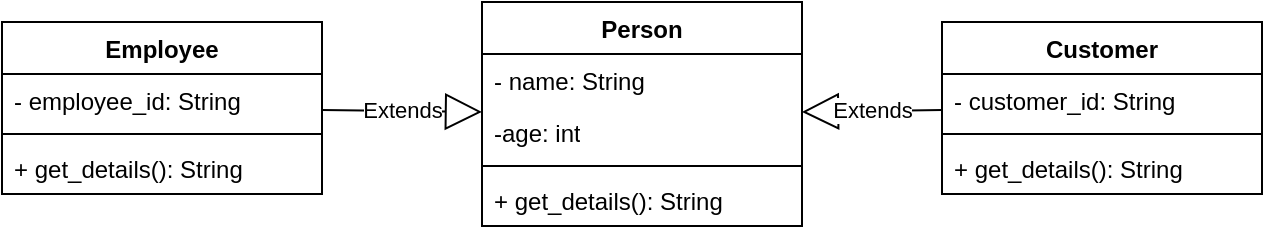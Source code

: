 <mxfile version="24.4.9" type="github">
  <diagram name="Page-1" id="wNm9S8JVCoFl-B_vGGis">
    <mxGraphModel dx="867" dy="558" grid="1" gridSize="10" guides="1" tooltips="1" connect="1" arrows="1" fold="1" page="1" pageScale="1" pageWidth="827" pageHeight="1169" math="0" shadow="0">
      <root>
        <mxCell id="0" />
        <mxCell id="1" parent="0" />
        <mxCell id="Tj2TPwXzRDP0DJeHDReM-1" value="Person" style="swimlane;fontStyle=1;align=center;verticalAlign=top;childLayout=stackLayout;horizontal=1;startSize=26;horizontalStack=0;resizeParent=1;resizeParentMax=0;resizeLast=0;collapsible=1;marginBottom=0;whiteSpace=wrap;html=1;" vertex="1" parent="1">
          <mxGeometry x="300" y="80" width="160" height="112" as="geometry" />
        </mxCell>
        <mxCell id="Tj2TPwXzRDP0DJeHDReM-2" value="- name: String" style="text;strokeColor=none;fillColor=none;align=left;verticalAlign=top;spacingLeft=4;spacingRight=4;overflow=hidden;rotatable=0;points=[[0,0.5],[1,0.5]];portConstraint=eastwest;whiteSpace=wrap;html=1;" vertex="1" parent="Tj2TPwXzRDP0DJeHDReM-1">
          <mxGeometry y="26" width="160" height="26" as="geometry" />
        </mxCell>
        <mxCell id="Tj2TPwXzRDP0DJeHDReM-14" value="-age: int" style="text;strokeColor=none;fillColor=none;align=left;verticalAlign=top;spacingLeft=4;spacingRight=4;overflow=hidden;rotatable=0;points=[[0,0.5],[1,0.5]];portConstraint=eastwest;whiteSpace=wrap;html=1;" vertex="1" parent="Tj2TPwXzRDP0DJeHDReM-1">
          <mxGeometry y="52" width="160" height="26" as="geometry" />
        </mxCell>
        <mxCell id="Tj2TPwXzRDP0DJeHDReM-3" value="" style="line;strokeWidth=1;fillColor=none;align=left;verticalAlign=middle;spacingTop=-1;spacingLeft=3;spacingRight=3;rotatable=0;labelPosition=right;points=[];portConstraint=eastwest;strokeColor=inherit;" vertex="1" parent="Tj2TPwXzRDP0DJeHDReM-1">
          <mxGeometry y="78" width="160" height="8" as="geometry" />
        </mxCell>
        <mxCell id="Tj2TPwXzRDP0DJeHDReM-4" value="+ get_details(): String" style="text;strokeColor=none;fillColor=none;align=left;verticalAlign=top;spacingLeft=4;spacingRight=4;overflow=hidden;rotatable=0;points=[[0,0.5],[1,0.5]];portConstraint=eastwest;whiteSpace=wrap;html=1;" vertex="1" parent="Tj2TPwXzRDP0DJeHDReM-1">
          <mxGeometry y="86" width="160" height="26" as="geometry" />
        </mxCell>
        <mxCell id="Tj2TPwXzRDP0DJeHDReM-5" value="Employee" style="swimlane;fontStyle=1;align=center;verticalAlign=top;childLayout=stackLayout;horizontal=1;startSize=26;horizontalStack=0;resizeParent=1;resizeParentMax=0;resizeLast=0;collapsible=1;marginBottom=0;whiteSpace=wrap;html=1;" vertex="1" parent="1">
          <mxGeometry x="60" y="90" width="160" height="86" as="geometry" />
        </mxCell>
        <mxCell id="Tj2TPwXzRDP0DJeHDReM-6" value="- employee_id: String" style="text;strokeColor=none;fillColor=none;align=left;verticalAlign=top;spacingLeft=4;spacingRight=4;overflow=hidden;rotatable=0;points=[[0,0.5],[1,0.5]];portConstraint=eastwest;whiteSpace=wrap;html=1;" vertex="1" parent="Tj2TPwXzRDP0DJeHDReM-5">
          <mxGeometry y="26" width="160" height="26" as="geometry" />
        </mxCell>
        <mxCell id="Tj2TPwXzRDP0DJeHDReM-7" value="" style="line;strokeWidth=1;fillColor=none;align=left;verticalAlign=middle;spacingTop=-1;spacingLeft=3;spacingRight=3;rotatable=0;labelPosition=right;points=[];portConstraint=eastwest;strokeColor=inherit;" vertex="1" parent="Tj2TPwXzRDP0DJeHDReM-5">
          <mxGeometry y="52" width="160" height="8" as="geometry" />
        </mxCell>
        <mxCell id="Tj2TPwXzRDP0DJeHDReM-8" value="+ get_details(): String" style="text;strokeColor=none;fillColor=none;align=left;verticalAlign=top;spacingLeft=4;spacingRight=4;overflow=hidden;rotatable=0;points=[[0,0.5],[1,0.5]];portConstraint=eastwest;whiteSpace=wrap;html=1;" vertex="1" parent="Tj2TPwXzRDP0DJeHDReM-5">
          <mxGeometry y="60" width="160" height="26" as="geometry" />
        </mxCell>
        <mxCell id="Tj2TPwXzRDP0DJeHDReM-9" value="Customer" style="swimlane;fontStyle=1;align=center;verticalAlign=top;childLayout=stackLayout;horizontal=1;startSize=26;horizontalStack=0;resizeParent=1;resizeParentMax=0;resizeLast=0;collapsible=1;marginBottom=0;whiteSpace=wrap;html=1;" vertex="1" parent="1">
          <mxGeometry x="530" y="90" width="160" height="86" as="geometry" />
        </mxCell>
        <mxCell id="Tj2TPwXzRDP0DJeHDReM-10" value="- customer_id: String" style="text;strokeColor=none;fillColor=none;align=left;verticalAlign=top;spacingLeft=4;spacingRight=4;overflow=hidden;rotatable=0;points=[[0,0.5],[1,0.5]];portConstraint=eastwest;whiteSpace=wrap;html=1;" vertex="1" parent="Tj2TPwXzRDP0DJeHDReM-9">
          <mxGeometry y="26" width="160" height="26" as="geometry" />
        </mxCell>
        <mxCell id="Tj2TPwXzRDP0DJeHDReM-11" value="" style="line;strokeWidth=1;fillColor=none;align=left;verticalAlign=middle;spacingTop=-1;spacingLeft=3;spacingRight=3;rotatable=0;labelPosition=right;points=[];portConstraint=eastwest;strokeColor=inherit;" vertex="1" parent="Tj2TPwXzRDP0DJeHDReM-9">
          <mxGeometry y="52" width="160" height="8" as="geometry" />
        </mxCell>
        <mxCell id="Tj2TPwXzRDP0DJeHDReM-12" value="+ get_details(): String" style="text;strokeColor=none;fillColor=none;align=left;verticalAlign=top;spacingLeft=4;spacingRight=4;overflow=hidden;rotatable=0;points=[[0,0.5],[1,0.5]];portConstraint=eastwest;whiteSpace=wrap;html=1;" vertex="1" parent="Tj2TPwXzRDP0DJeHDReM-9">
          <mxGeometry y="60" width="160" height="26" as="geometry" />
        </mxCell>
        <mxCell id="Tj2TPwXzRDP0DJeHDReM-16" value="Extends" style="endArrow=block;endSize=16;endFill=0;html=1;rounded=0;" edge="1" parent="1" source="Tj2TPwXzRDP0DJeHDReM-5" target="Tj2TPwXzRDP0DJeHDReM-1">
          <mxGeometry width="160" relative="1" as="geometry">
            <mxPoint x="190" y="160" as="sourcePoint" />
            <mxPoint x="280" y="270" as="targetPoint" />
          </mxGeometry>
        </mxCell>
        <mxCell id="Tj2TPwXzRDP0DJeHDReM-18" value="Extends" style="endArrow=block;endSize=16;endFill=0;html=1;rounded=0;" edge="1" parent="1" source="Tj2TPwXzRDP0DJeHDReM-9" target="Tj2TPwXzRDP0DJeHDReM-1">
          <mxGeometry width="160" relative="1" as="geometry">
            <mxPoint x="360" y="144" as="sourcePoint" />
            <mxPoint x="320" y="145" as="targetPoint" />
          </mxGeometry>
        </mxCell>
      </root>
    </mxGraphModel>
  </diagram>
</mxfile>
